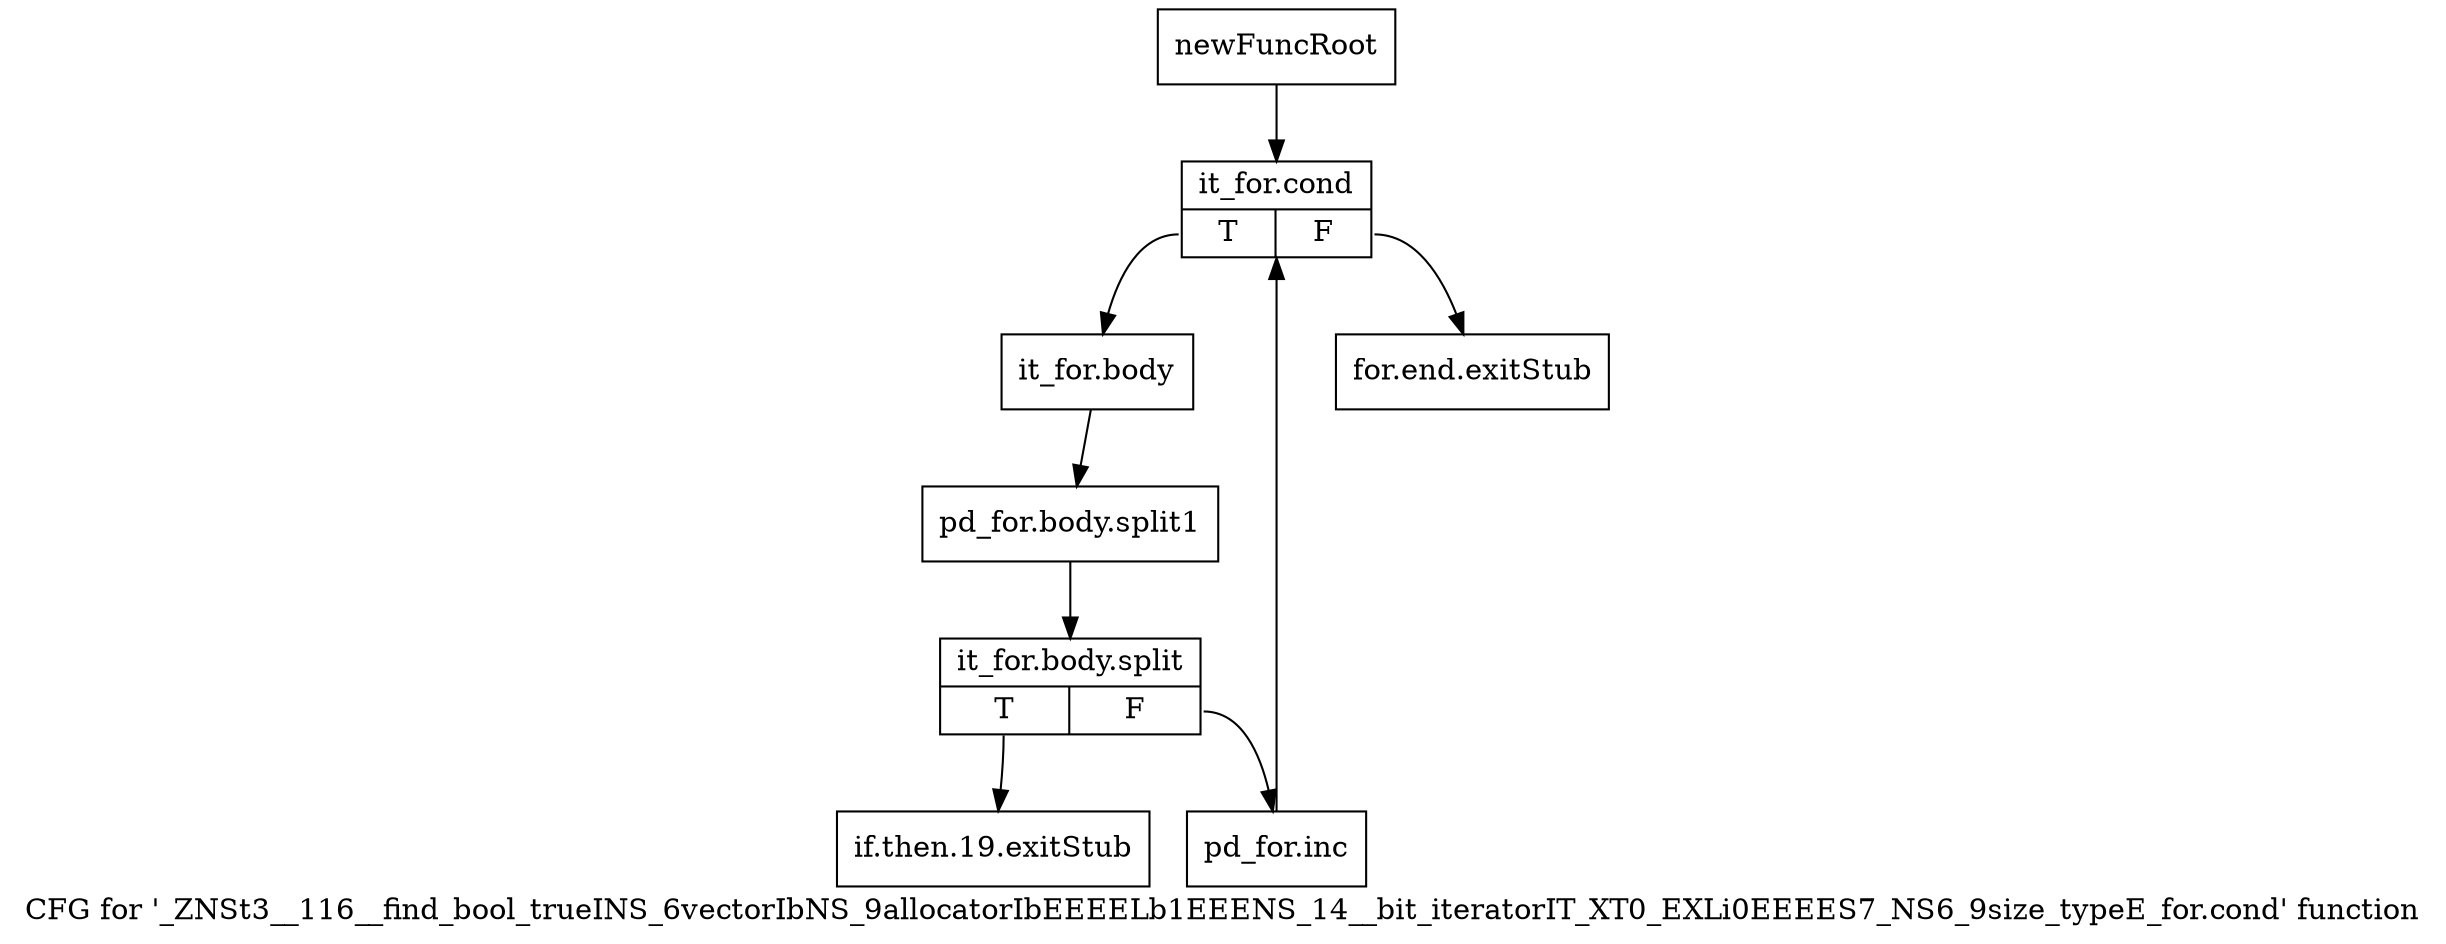 digraph "CFG for '_ZNSt3__116__find_bool_trueINS_6vectorIbNS_9allocatorIbEEEELb1EEENS_14__bit_iteratorIT_XT0_EXLi0EEEES7_NS6_9size_typeE_for.cond' function" {
	label="CFG for '_ZNSt3__116__find_bool_trueINS_6vectorIbNS_9allocatorIbEEEELb1EEENS_14__bit_iteratorIT_XT0_EXLi0EEEES7_NS6_9size_typeE_for.cond' function";

	Node0x9003340 [shape=record,label="{newFuncRoot}"];
	Node0x9003340 -> Node0x9003430;
	Node0x9003390 [shape=record,label="{for.end.exitStub}"];
	Node0x90033e0 [shape=record,label="{if.then.19.exitStub}"];
	Node0x9003430 [shape=record,label="{it_for.cond|{<s0>T|<s1>F}}"];
	Node0x9003430:s0 -> Node0x9003480;
	Node0x9003430:s1 -> Node0x9003390;
	Node0x9003480 [shape=record,label="{it_for.body}"];
	Node0x9003480 -> Node0xc5bec60;
	Node0xc5bec60 [shape=record,label="{pd_for.body.split1}"];
	Node0xc5bec60 -> Node0xc2a99e0;
	Node0xc2a99e0 [shape=record,label="{it_for.body.split|{<s0>T|<s1>F}}"];
	Node0xc2a99e0:s0 -> Node0x90033e0;
	Node0xc2a99e0:s1 -> Node0x90034d0;
	Node0x90034d0 [shape=record,label="{pd_for.inc}"];
	Node0x90034d0 -> Node0x9003430;
}
